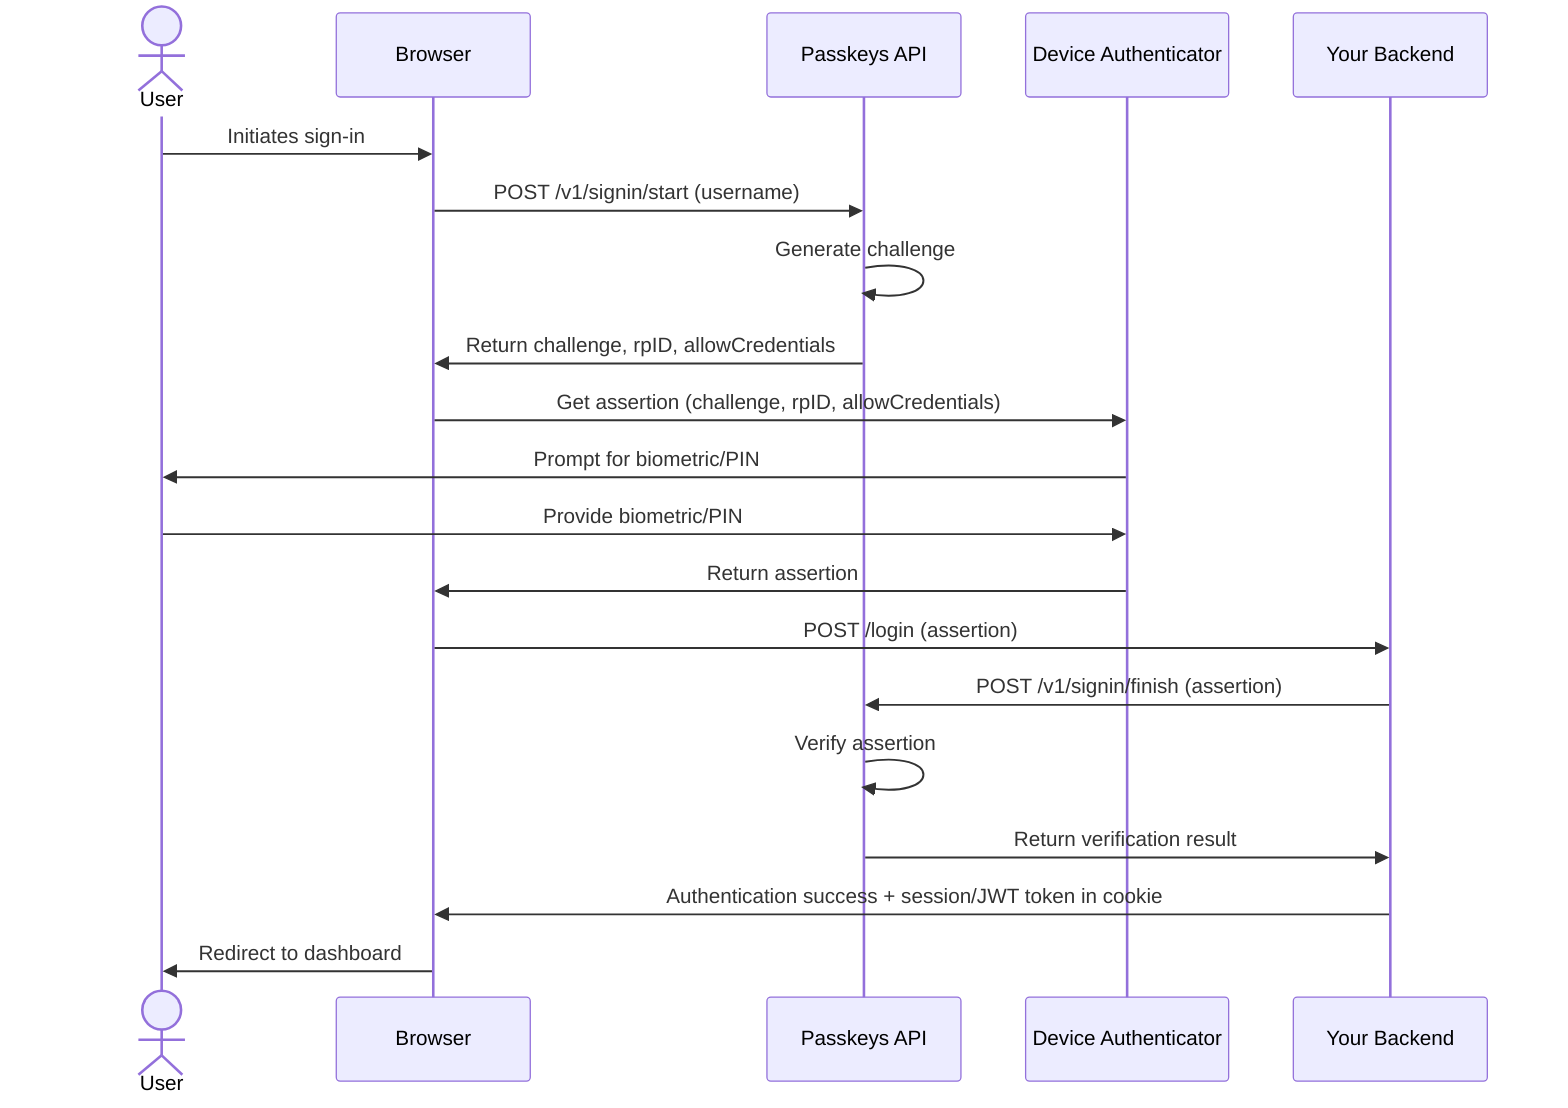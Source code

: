 sequenceDiagram
    actor User
    participant Browser
    participant PasskeyAPI as Passkeys API
    participant Authenticator as Device Authenticator
    participant Backend as Your Backend

    User->>Browser: Initiates sign-in
    Browser->>PasskeyAPI: POST /v1/signin/start (username)
    PasskeyAPI->>PasskeyAPI: Generate challenge
    PasskeyAPI->>Browser: Return challenge, rpID, allowCredentials
    Browser->>Authenticator: Get assertion (challenge, rpID, allowCredentials)
    Authenticator->>User: Prompt for biometric/PIN
    User->>Authenticator: Provide biometric/PIN
    Authenticator->>Browser: Return assertion
    Browser->>Backend: POST /login (assertion)
    Backend->>PasskeyAPI: POST /v1/signin/finish (assertion)
    PasskeyAPI->>PasskeyAPI: Verify assertion
    PasskeyAPI->>Backend: Return verification result
    Backend->>Browser: Authentication success + session/JWT token in cookie
    Browser->>User: Redirect to dashboard